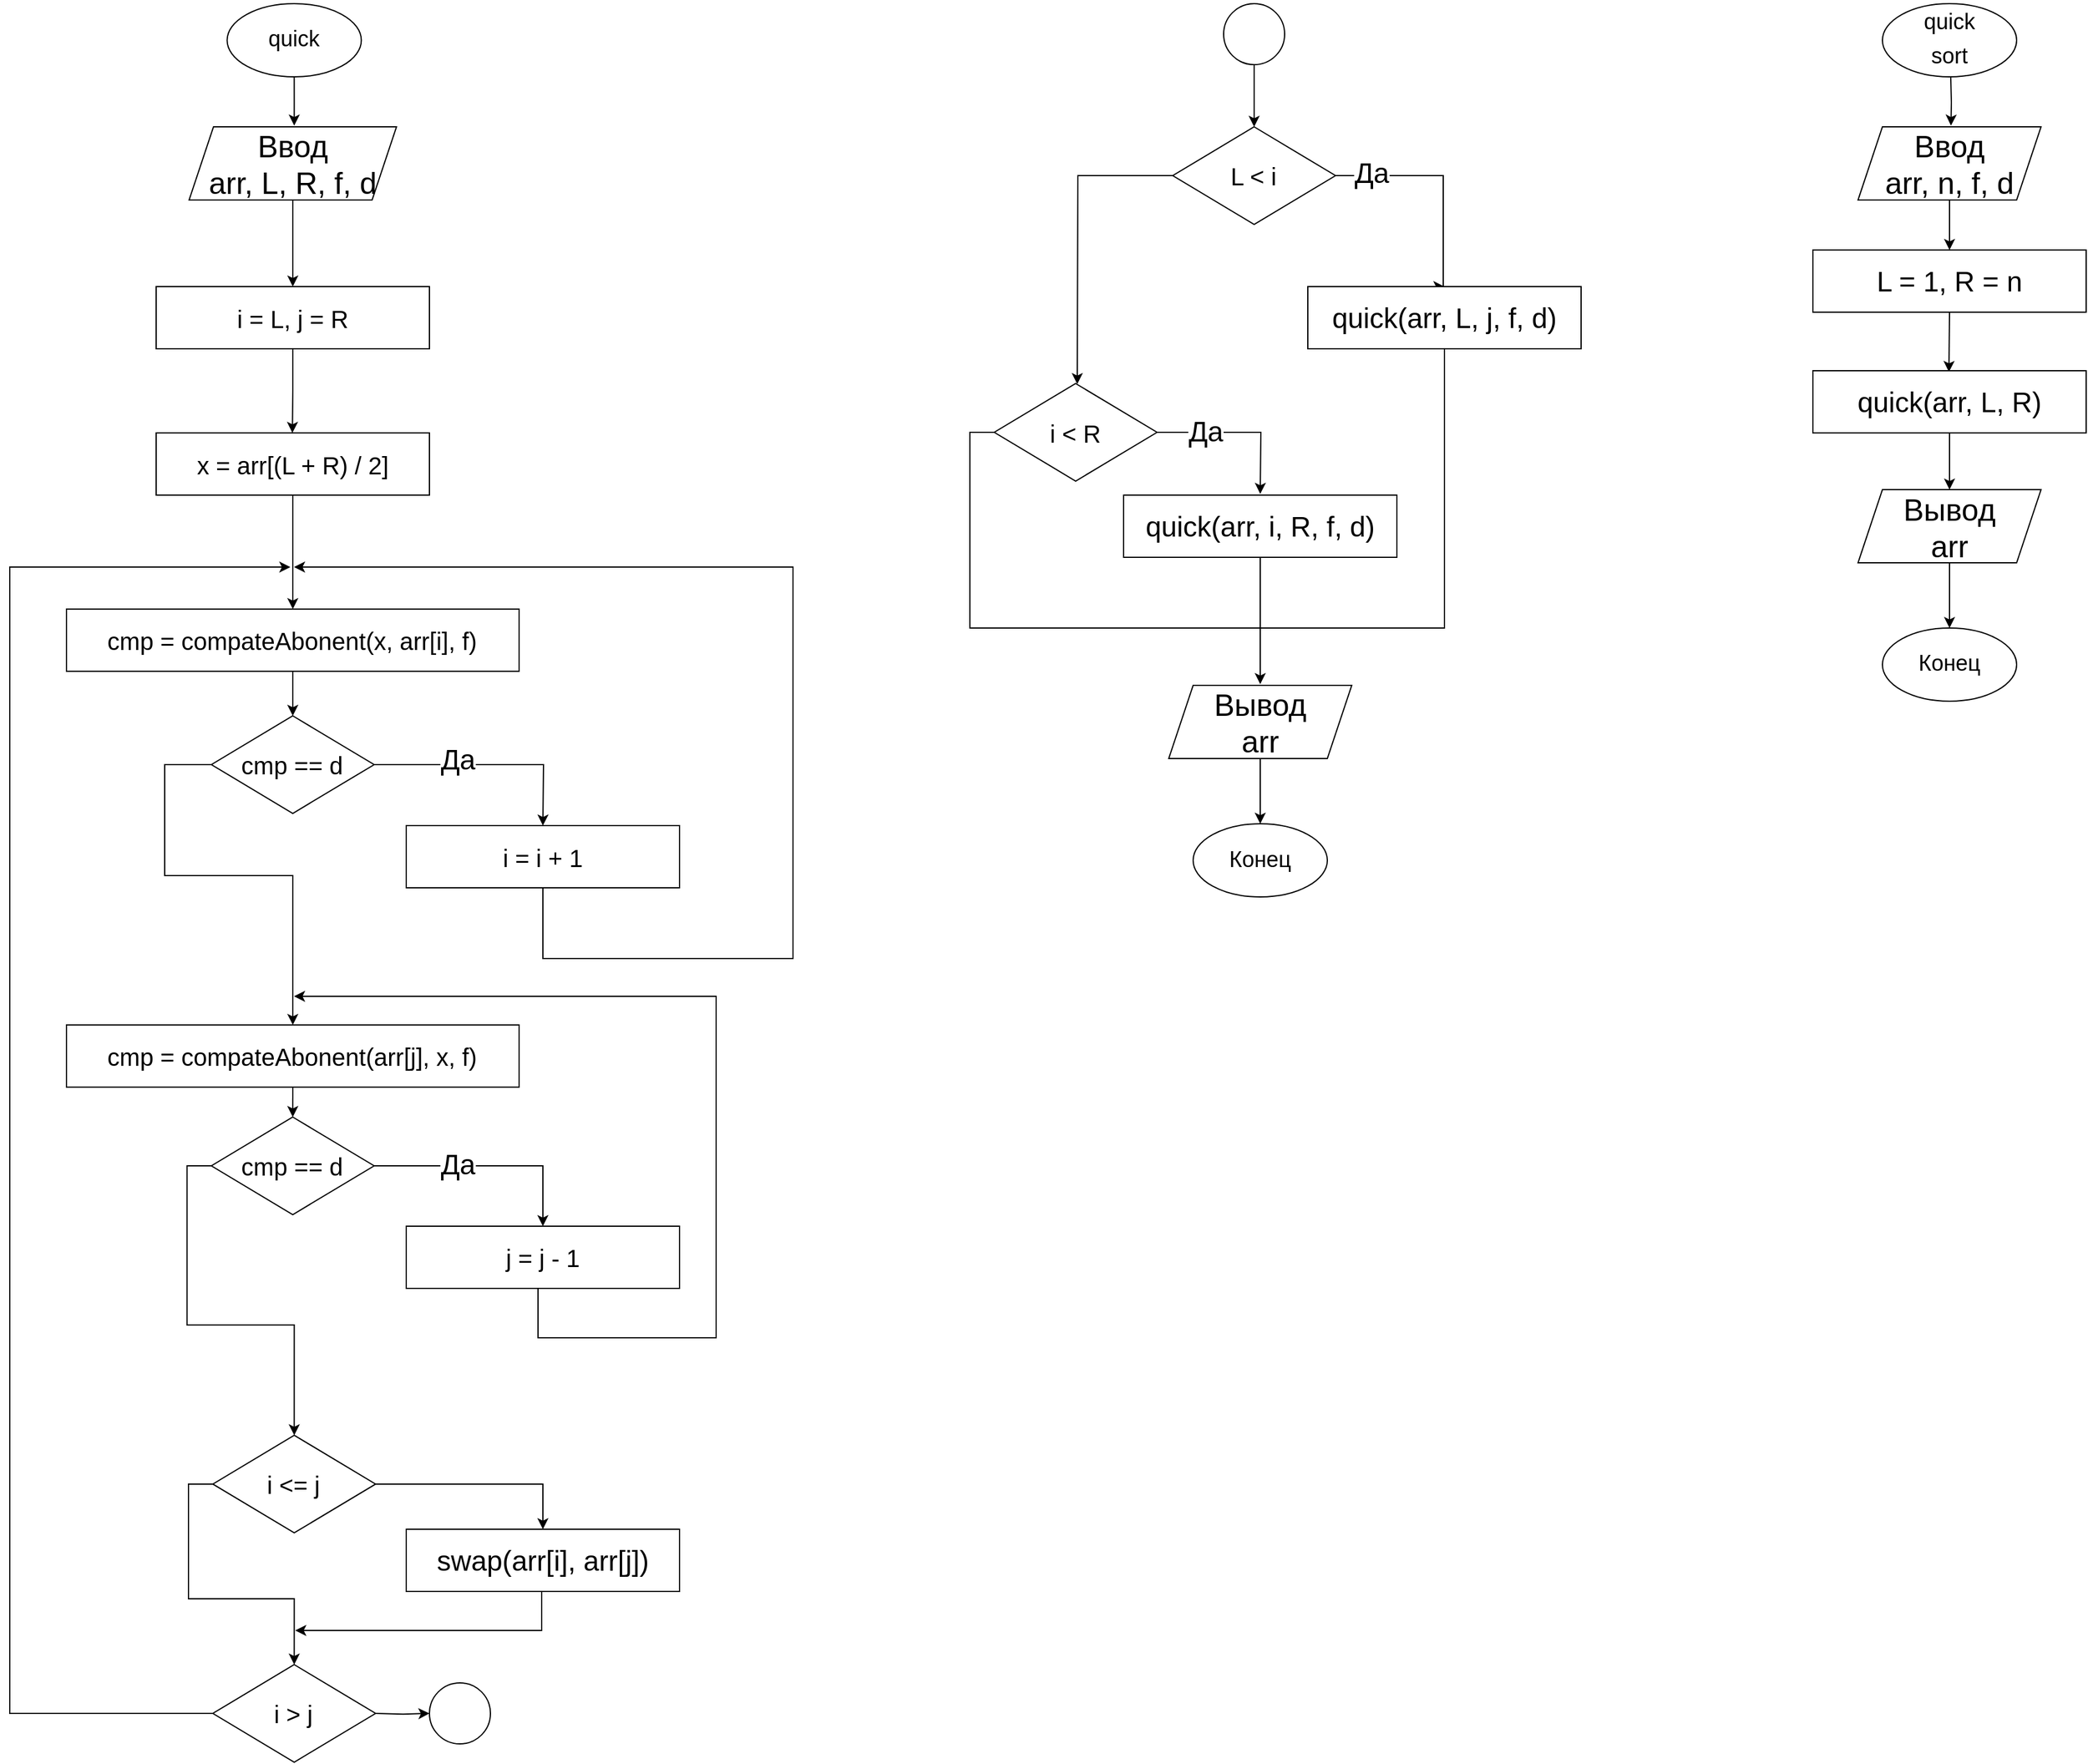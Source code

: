 <mxfile version="22.1.5" type="github">
  <diagram name="Страница — 1" id="X_rwKbWugENcgHZTEO5S">
    <mxGraphModel dx="42" dy="2622" grid="1" gridSize="10" guides="1" tooltips="1" connect="1" arrows="1" fold="1" page="1" pageScale="1" pageWidth="827" pageHeight="1169" math="0" shadow="0">
      <root>
        <mxCell id="0" />
        <mxCell id="1" parent="0" />
        <mxCell id="qOPyBxMy7SwVEEUV9Sr_-1" value="" style="edgeStyle=orthogonalEdgeStyle;rounded=0;orthogonalLoop=1;jettySize=auto;html=1;" edge="1" parent="1" source="qOPyBxMy7SwVEEUV9Sr_-2">
          <mxGeometry relative="1" as="geometry">
            <mxPoint x="3406.18" y="-382" as="targetPoint" />
          </mxGeometry>
        </mxCell>
        <mxCell id="qOPyBxMy7SwVEEUV9Sr_-2" value="&lt;p style=&quot;line-height: 110%;&quot;&gt;&lt;span style=&quot;font-size: 18px;&quot;&gt;quick&lt;/span&gt;&lt;/p&gt;" style="ellipse;whiteSpace=wrap;html=1;" vertex="1" parent="1">
          <mxGeometry x="3351.18" y="-482" width="110" height="60" as="geometry" />
        </mxCell>
        <mxCell id="qOPyBxMy7SwVEEUV9Sr_-3" style="edgeStyle=orthogonalEdgeStyle;rounded=0;orthogonalLoop=1;jettySize=auto;html=1;" edge="1" parent="1" source="qOPyBxMy7SwVEEUV9Sr_-4">
          <mxGeometry relative="1" as="geometry">
            <mxPoint x="3405" y="-250" as="targetPoint" />
          </mxGeometry>
        </mxCell>
        <mxCell id="qOPyBxMy7SwVEEUV9Sr_-4" value="&lt;span style=&quot;font-size: 25px;&quot;&gt;Ввод &lt;br&gt;arr, L, R, f, d&lt;br&gt;&lt;/span&gt;" style="shape=parallelogram;perimeter=parallelogramPerimeter;whiteSpace=wrap;html=1;fixedSize=1;" vertex="1" parent="1">
          <mxGeometry x="3320" y="-381" width="170" height="60" as="geometry" />
        </mxCell>
        <mxCell id="qOPyBxMy7SwVEEUV9Sr_-5" style="edgeStyle=orthogonalEdgeStyle;rounded=0;orthogonalLoop=1;jettySize=auto;html=1;exitX=0.5;exitY=1;exitDx=0;exitDy=0;" edge="1" parent="1" source="qOPyBxMy7SwVEEUV9Sr_-6">
          <mxGeometry relative="1" as="geometry">
            <mxPoint x="3404.667" y="-130" as="targetPoint" />
          </mxGeometry>
        </mxCell>
        <mxCell id="qOPyBxMy7SwVEEUV9Sr_-6" value="i = L, j = R" style="rounded=0;whiteSpace=wrap;html=1;fontSize=20;" vertex="1" parent="1">
          <mxGeometry x="3293" y="-250.0" width="224" height="51" as="geometry" />
        </mxCell>
        <mxCell id="qOPyBxMy7SwVEEUV9Sr_-7" style="edgeStyle=orthogonalEdgeStyle;rounded=0;orthogonalLoop=1;jettySize=auto;html=1;exitX=0.5;exitY=1;exitDx=0;exitDy=0;entryX=0.5;entryY=0;entryDx=0;entryDy=0;" edge="1" parent="1" source="qOPyBxMy7SwVEEUV9Sr_-8" target="qOPyBxMy7SwVEEUV9Sr_-59">
          <mxGeometry relative="1" as="geometry">
            <mxPoint x="3404.667" y="-40" as="targetPoint" />
          </mxGeometry>
        </mxCell>
        <mxCell id="qOPyBxMy7SwVEEUV9Sr_-8" value="x = arr[(L + R) / 2]" style="rounded=0;whiteSpace=wrap;html=1;fontSize=20;" vertex="1" parent="1">
          <mxGeometry x="3293" y="-130.0" width="224" height="51" as="geometry" />
        </mxCell>
        <mxCell id="qOPyBxMy7SwVEEUV9Sr_-9" style="edgeStyle=orthogonalEdgeStyle;rounded=0;orthogonalLoop=1;jettySize=auto;html=1;exitX=1;exitY=0.5;exitDx=0;exitDy=0;" edge="1" parent="1" source="qOPyBxMy7SwVEEUV9Sr_-11">
          <mxGeometry relative="1" as="geometry">
            <mxPoint x="3610" y="192" as="targetPoint" />
          </mxGeometry>
        </mxCell>
        <mxCell id="qOPyBxMy7SwVEEUV9Sr_-10" style="edgeStyle=orthogonalEdgeStyle;rounded=0;orthogonalLoop=1;jettySize=auto;html=1;exitX=0;exitY=0.5;exitDx=0;exitDy=0;entryX=0.5;entryY=0;entryDx=0;entryDy=0;" edge="1" parent="1" source="qOPyBxMy7SwVEEUV9Sr_-11" target="qOPyBxMy7SwVEEUV9Sr_-61">
          <mxGeometry relative="1" as="geometry">
            <mxPoint x="3260" y="242" as="targetPoint" />
            <Array as="points">
              <mxPoint x="3300" y="142" />
              <mxPoint x="3300" y="233" />
              <mxPoint x="3405" y="233" />
            </Array>
          </mxGeometry>
        </mxCell>
        <mxCell id="qOPyBxMy7SwVEEUV9Sr_-11" value="&lt;span style=&quot;font-size: 20px;&quot;&gt;cmp == d&lt;/span&gt;" style="rhombus;whiteSpace=wrap;html=1;" vertex="1" parent="1">
          <mxGeometry x="3338.29" y="102" width="133.41" height="80" as="geometry" />
        </mxCell>
        <mxCell id="qOPyBxMy7SwVEEUV9Sr_-12" style="edgeStyle=orthogonalEdgeStyle;rounded=0;orthogonalLoop=1;jettySize=auto;html=1;exitX=0.5;exitY=1;exitDx=0;exitDy=0;" edge="1" parent="1" source="qOPyBxMy7SwVEEUV9Sr_-13">
          <mxGeometry relative="1" as="geometry">
            <mxPoint x="3406" y="-20" as="targetPoint" />
            <mxPoint x="3605.0" y="242" as="sourcePoint" />
            <Array as="points">
              <mxPoint x="3610" y="301" />
              <mxPoint x="3815" y="301" />
              <mxPoint x="3815" y="-20" />
              <mxPoint x="3406" y="-20" />
            </Array>
          </mxGeometry>
        </mxCell>
        <mxCell id="qOPyBxMy7SwVEEUV9Sr_-13" value="i = i + 1" style="rounded=0;whiteSpace=wrap;html=1;fontSize=20;" vertex="1" parent="1">
          <mxGeometry x="3498" y="192.0" width="224" height="51" as="geometry" />
        </mxCell>
        <mxCell id="qOPyBxMy7SwVEEUV9Sr_-14" value="&lt;font style=&quot;font-size: 23px;&quot;&gt;Да&lt;/font&gt;" style="edgeLabel;html=1;align=center;verticalAlign=middle;resizable=0;points=[];" vertex="1" connectable="0" parent="1">
          <mxGeometry x="3540.001" y="138.0" as="geometry" />
        </mxCell>
        <mxCell id="qOPyBxMy7SwVEEUV9Sr_-15" style="edgeStyle=orthogonalEdgeStyle;rounded=0;orthogonalLoop=1;jettySize=auto;html=1;exitX=1;exitY=0.5;exitDx=0;exitDy=0;entryX=0.5;entryY=0;entryDx=0;entryDy=0;" edge="1" parent="1" source="qOPyBxMy7SwVEEUV9Sr_-17" target="qOPyBxMy7SwVEEUV9Sr_-19">
          <mxGeometry relative="1" as="geometry">
            <mxPoint x="3580" y="530.0" as="targetPoint" />
          </mxGeometry>
        </mxCell>
        <mxCell id="qOPyBxMy7SwVEEUV9Sr_-16" style="edgeStyle=orthogonalEdgeStyle;rounded=0;orthogonalLoop=1;jettySize=auto;html=1;exitX=0;exitY=0.5;exitDx=0;exitDy=0;entryX=0.5;entryY=0;entryDx=0;entryDy=0;" edge="1" parent="1" source="qOPyBxMy7SwVEEUV9Sr_-17" target="qOPyBxMy7SwVEEUV9Sr_-23">
          <mxGeometry relative="1" as="geometry">
            <mxPoint x="3400" y="690" as="targetPoint" />
          </mxGeometry>
        </mxCell>
        <mxCell id="qOPyBxMy7SwVEEUV9Sr_-17" value="&lt;span style=&quot;font-size: 20px;&quot;&gt;cmp == d&lt;/span&gt;" style="rhombus;whiteSpace=wrap;html=1;" vertex="1" parent="1">
          <mxGeometry x="3338.28" y="431" width="133.41" height="80" as="geometry" />
        </mxCell>
        <mxCell id="qOPyBxMy7SwVEEUV9Sr_-18" style="edgeStyle=orthogonalEdgeStyle;rounded=0;orthogonalLoop=1;jettySize=auto;html=1;exitX=0.5;exitY=1;exitDx=0;exitDy=0;" edge="1" parent="1">
          <mxGeometry relative="1" as="geometry">
            <mxPoint x="3406" y="332" as="targetPoint" />
            <mxPoint x="3606" y="563.5" as="sourcePoint" />
            <Array as="points">
              <mxPoint x="3606" y="612" />
              <mxPoint x="3752" y="612" />
              <mxPoint x="3752" y="332" />
            </Array>
          </mxGeometry>
        </mxCell>
        <mxCell id="qOPyBxMy7SwVEEUV9Sr_-19" value="j = j - 1" style="rounded=0;whiteSpace=wrap;html=1;fontSize=20;" vertex="1" parent="1">
          <mxGeometry x="3498" y="520.5" width="224" height="51" as="geometry" />
        </mxCell>
        <mxCell id="qOPyBxMy7SwVEEUV9Sr_-20" value="&lt;font style=&quot;font-size: 23px;&quot;&gt;Да&lt;/font&gt;" style="edgeLabel;html=1;align=center;verticalAlign=middle;resizable=0;points=[];" vertex="1" connectable="0" parent="1">
          <mxGeometry x="3540.001" y="470.0" as="geometry" />
        </mxCell>
        <mxCell id="qOPyBxMy7SwVEEUV9Sr_-21" style="edgeStyle=orthogonalEdgeStyle;rounded=0;orthogonalLoop=1;jettySize=auto;html=1;exitX=0;exitY=0.5;exitDx=0;exitDy=0;entryX=0.5;entryY=0;entryDx=0;entryDy=0;" edge="1" parent="1" source="qOPyBxMy7SwVEEUV9Sr_-23" target="qOPyBxMy7SwVEEUV9Sr_-25">
          <mxGeometry relative="1" as="geometry">
            <mxPoint x="3410" y="880" as="targetPoint" />
          </mxGeometry>
        </mxCell>
        <mxCell id="qOPyBxMy7SwVEEUV9Sr_-22" style="edgeStyle=orthogonalEdgeStyle;rounded=0;orthogonalLoop=1;jettySize=auto;html=1;exitX=1;exitY=0.5;exitDx=0;exitDy=0;entryX=0.5;entryY=0;entryDx=0;entryDy=0;" edge="1" parent="1" source="qOPyBxMy7SwVEEUV9Sr_-23" target="qOPyBxMy7SwVEEUV9Sr_-57">
          <mxGeometry relative="1" as="geometry">
            <mxPoint x="3560" y="760" as="targetPoint" />
          </mxGeometry>
        </mxCell>
        <mxCell id="qOPyBxMy7SwVEEUV9Sr_-23" value="&lt;span style=&quot;font-size: 20px;&quot;&gt;i &amp;lt;= j&lt;/span&gt;" style="rhombus;whiteSpace=wrap;html=1;" vertex="1" parent="1">
          <mxGeometry x="3339.47" y="691.95" width="133.41" height="80" as="geometry" />
        </mxCell>
        <mxCell id="qOPyBxMy7SwVEEUV9Sr_-24" style="edgeStyle=orthogonalEdgeStyle;rounded=0;orthogonalLoop=1;jettySize=auto;html=1;exitX=0;exitY=0.5;exitDx=0;exitDy=0;" edge="1" parent="1" source="qOPyBxMy7SwVEEUV9Sr_-25">
          <mxGeometry relative="1" as="geometry">
            <mxPoint x="3403" y="-20" as="targetPoint" />
            <mxPoint x="3342.47" y="841" as="sourcePoint" />
            <Array as="points">
              <mxPoint x="3173" y="920" />
              <mxPoint x="3173" y="-20" />
            </Array>
          </mxGeometry>
        </mxCell>
        <mxCell id="qOPyBxMy7SwVEEUV9Sr_-25" value="&lt;span style=&quot;font-size: 20px;&quot;&gt;i &amp;gt; j&lt;/span&gt;" style="rhombus;whiteSpace=wrap;html=1;" vertex="1" parent="1">
          <mxGeometry x="3339.47" y="880" width="133.41" height="80" as="geometry" />
        </mxCell>
        <mxCell id="qOPyBxMy7SwVEEUV9Sr_-26" style="edgeStyle=orthogonalEdgeStyle;rounded=0;orthogonalLoop=1;jettySize=auto;html=1;exitX=1;exitY=0.5;exitDx=0;exitDy=0;entryX=0;entryY=0.5;entryDx=0;entryDy=0;" edge="1" parent="1" target="qOPyBxMy7SwVEEUV9Sr_-27">
          <mxGeometry relative="1" as="geometry">
            <mxPoint x="3473" y="920.05" as="sourcePoint" />
          </mxGeometry>
        </mxCell>
        <mxCell id="qOPyBxMy7SwVEEUV9Sr_-27" value="" style="ellipse;whiteSpace=wrap;html=1;aspect=fixed;" vertex="1" parent="1">
          <mxGeometry x="3517" y="895" width="50" height="50" as="geometry" />
        </mxCell>
        <mxCell id="qOPyBxMy7SwVEEUV9Sr_-28" style="edgeStyle=orthogonalEdgeStyle;rounded=0;orthogonalLoop=1;jettySize=auto;html=1;exitX=0.5;exitY=1;exitDx=0;exitDy=0;entryX=0.5;entryY=0;entryDx=0;entryDy=0;" edge="1" parent="1" source="qOPyBxMy7SwVEEUV9Sr_-29" target="qOPyBxMy7SwVEEUV9Sr_-32">
          <mxGeometry relative="1" as="geometry">
            <mxPoint x="4192.182" y="-370" as="targetPoint" />
          </mxGeometry>
        </mxCell>
        <mxCell id="qOPyBxMy7SwVEEUV9Sr_-29" value="" style="ellipse;whiteSpace=wrap;html=1;aspect=fixed;" vertex="1" parent="1">
          <mxGeometry x="4168" y="-482.0" width="50" height="50" as="geometry" />
        </mxCell>
        <mxCell id="qOPyBxMy7SwVEEUV9Sr_-30" style="edgeStyle=orthogonalEdgeStyle;rounded=0;orthogonalLoop=1;jettySize=auto;html=1;exitX=0;exitY=0.5;exitDx=0;exitDy=0;" edge="1" parent="1" source="qOPyBxMy7SwVEEUV9Sr_-32">
          <mxGeometry relative="1" as="geometry">
            <mxPoint x="4048" y="-170" as="targetPoint" />
          </mxGeometry>
        </mxCell>
        <mxCell id="qOPyBxMy7SwVEEUV9Sr_-31" style="edgeStyle=orthogonalEdgeStyle;rounded=0;orthogonalLoop=1;jettySize=auto;html=1;exitX=1;exitY=0.5;exitDx=0;exitDy=0;entryX=0.5;entryY=0;entryDx=0;entryDy=0;" edge="1" parent="1" source="qOPyBxMy7SwVEEUV9Sr_-32" target="qOPyBxMy7SwVEEUV9Sr_-37">
          <mxGeometry relative="1" as="geometry">
            <mxPoint x="4308" y="-280" as="targetPoint" />
            <Array as="points">
              <mxPoint x="4348" y="-341" />
              <mxPoint x="4348" y="-250" />
            </Array>
          </mxGeometry>
        </mxCell>
        <mxCell id="qOPyBxMy7SwVEEUV9Sr_-32" value="&lt;span style=&quot;font-size: 20px;&quot;&gt;L &amp;lt; i&lt;/span&gt;" style="rhombus;whiteSpace=wrap;html=1;" vertex="1" parent="1">
          <mxGeometry x="4126.3" y="-381" width="133.41" height="80" as="geometry" />
        </mxCell>
        <mxCell id="qOPyBxMy7SwVEEUV9Sr_-33" style="edgeStyle=orthogonalEdgeStyle;rounded=0;orthogonalLoop=1;jettySize=auto;html=1;exitX=1;exitY=0.5;exitDx=0;exitDy=0;" edge="1" parent="1" source="qOPyBxMy7SwVEEUV9Sr_-35">
          <mxGeometry relative="1" as="geometry">
            <mxPoint x="4198" y="-80" as="targetPoint" />
          </mxGeometry>
        </mxCell>
        <mxCell id="qOPyBxMy7SwVEEUV9Sr_-34" style="edgeStyle=orthogonalEdgeStyle;rounded=0;orthogonalLoop=1;jettySize=auto;html=1;exitX=0;exitY=0.5;exitDx=0;exitDy=0;endArrow=none;endFill=0;" edge="1" parent="1" source="qOPyBxMy7SwVEEUV9Sr_-35">
          <mxGeometry relative="1" as="geometry">
            <mxPoint x="4198" y="70" as="targetPoint" />
            <Array as="points">
              <mxPoint x="3960" y="-130" />
              <mxPoint x="3960" y="30" />
              <mxPoint x="4198" y="30" />
            </Array>
          </mxGeometry>
        </mxCell>
        <mxCell id="qOPyBxMy7SwVEEUV9Sr_-35" value="&lt;span style=&quot;font-size: 20px;&quot;&gt;i &amp;lt; R&lt;/span&gt;" style="rhombus;whiteSpace=wrap;html=1;" vertex="1" parent="1">
          <mxGeometry x="3980" y="-170.5" width="133.41" height="80" as="geometry" />
        </mxCell>
        <mxCell id="qOPyBxMy7SwVEEUV9Sr_-36" style="edgeStyle=orthogonalEdgeStyle;rounded=0;orthogonalLoop=1;jettySize=auto;html=1;exitX=0.5;exitY=1;exitDx=0;exitDy=0;entryX=0.5;entryY=0;entryDx=0;entryDy=0;" edge="1" parent="1" source="qOPyBxMy7SwVEEUV9Sr_-37">
          <mxGeometry relative="1" as="geometry">
            <mxPoint x="4198" y="76" as="targetPoint" />
            <Array as="points">
              <mxPoint x="4349" y="30" />
              <mxPoint x="4198" y="30" />
            </Array>
          </mxGeometry>
        </mxCell>
        <mxCell id="qOPyBxMy7SwVEEUV9Sr_-37" value="&lt;span style=&quot;font-size: 23px;&quot;&gt;quick(arr, L, j, f, d)&lt;/span&gt;" style="rounded=0;whiteSpace=wrap;html=1;fontSize=20;" vertex="1" parent="1">
          <mxGeometry x="4237" y="-250.0" width="224" height="51" as="geometry" />
        </mxCell>
        <mxCell id="qOPyBxMy7SwVEEUV9Sr_-38" style="edgeStyle=orthogonalEdgeStyle;rounded=0;orthogonalLoop=1;jettySize=auto;html=1;exitX=0.5;exitY=1;exitDx=0;exitDy=0;endArrow=none;endFill=0;" edge="1" parent="1" source="qOPyBxMy7SwVEEUV9Sr_-39">
          <mxGeometry relative="1" as="geometry">
            <mxPoint x="4198" y="70" as="targetPoint" />
          </mxGeometry>
        </mxCell>
        <mxCell id="qOPyBxMy7SwVEEUV9Sr_-39" value="&lt;span style=&quot;font-size: 23px;&quot;&gt;quick(arr, i, R, f, d)&lt;/span&gt;" style="rounded=0;whiteSpace=wrap;html=1;fontSize=20;" vertex="1" parent="1">
          <mxGeometry x="4086" y="-79.0" width="224" height="51" as="geometry" />
        </mxCell>
        <mxCell id="qOPyBxMy7SwVEEUV9Sr_-40" value="&lt;font style=&quot;font-size: 23px;&quot;&gt;Да&lt;/font&gt;" style="edgeLabel;html=1;align=center;verticalAlign=middle;resizable=0;points=[];" vertex="1" connectable="0" parent="1">
          <mxGeometry x="4289.001" y="-343.5" as="geometry" />
        </mxCell>
        <mxCell id="qOPyBxMy7SwVEEUV9Sr_-41" value="&lt;font style=&quot;font-size: 23px;&quot;&gt;Да&lt;/font&gt;" style="edgeLabel;html=1;align=center;verticalAlign=middle;resizable=0;points=[];" vertex="1" connectable="0" parent="1">
          <mxGeometry x="4153.001" y="-131.0" as="geometry" />
        </mxCell>
        <mxCell id="qOPyBxMy7SwVEEUV9Sr_-42" value="&lt;p style=&quot;line-height: 110%;&quot;&gt;&lt;span style=&quot;font-size: 18px;&quot;&gt;quick&lt;/span&gt;&lt;/p&gt;&lt;p style=&quot;line-height: 110%;&quot;&gt;&lt;span style=&quot;font-size: 18px;&quot;&gt;sort&lt;/span&gt;&lt;/p&gt;" style="ellipse;whiteSpace=wrap;html=1;" vertex="1" parent="1">
          <mxGeometry x="4708" y="-482" width="110" height="60" as="geometry" />
        </mxCell>
        <mxCell id="qOPyBxMy7SwVEEUV9Sr_-43" value="" style="edgeStyle=orthogonalEdgeStyle;rounded=0;orthogonalLoop=1;jettySize=auto;html=1;" edge="1" parent="1">
          <mxGeometry relative="1" as="geometry">
            <mxPoint x="4764.18" y="-382" as="targetPoint" />
            <mxPoint x="4764" y="-422" as="sourcePoint" />
          </mxGeometry>
        </mxCell>
        <mxCell id="qOPyBxMy7SwVEEUV9Sr_-44" style="edgeStyle=orthogonalEdgeStyle;rounded=0;orthogonalLoop=1;jettySize=auto;html=1;exitX=0.5;exitY=1;exitDx=0;exitDy=0;entryX=0.5;entryY=0;entryDx=0;entryDy=0;" edge="1" parent="1" source="qOPyBxMy7SwVEEUV9Sr_-45">
          <mxGeometry relative="1" as="geometry">
            <mxPoint x="4763" y="-280" as="targetPoint" />
          </mxGeometry>
        </mxCell>
        <mxCell id="qOPyBxMy7SwVEEUV9Sr_-45" value="&lt;span style=&quot;font-size: 25px;&quot;&gt;Ввод &lt;br&gt;arr, n, f, d&lt;br&gt;&lt;/span&gt;" style="shape=parallelogram;perimeter=parallelogramPerimeter;whiteSpace=wrap;html=1;fixedSize=1;" vertex="1" parent="1">
          <mxGeometry x="4688" y="-381" width="150" height="60" as="geometry" />
        </mxCell>
        <mxCell id="qOPyBxMy7SwVEEUV9Sr_-46" style="edgeStyle=orthogonalEdgeStyle;rounded=0;orthogonalLoop=1;jettySize=auto;html=1;exitX=0.5;exitY=1;exitDx=0;exitDy=0;" edge="1" parent="1" source="qOPyBxMy7SwVEEUV9Sr_-47">
          <mxGeometry relative="1" as="geometry">
            <mxPoint x="4762.5" y="-180" as="targetPoint" />
          </mxGeometry>
        </mxCell>
        <mxCell id="qOPyBxMy7SwVEEUV9Sr_-47" value="&lt;span style=&quot;font-size: 23px;&quot;&gt;L = 1, R = n&lt;/span&gt;" style="rounded=0;whiteSpace=wrap;html=1;fontSize=20;" vertex="1" parent="1">
          <mxGeometry x="4651" y="-280.0" width="224" height="51" as="geometry" />
        </mxCell>
        <mxCell id="qOPyBxMy7SwVEEUV9Sr_-48" style="edgeStyle=orthogonalEdgeStyle;rounded=0;orthogonalLoop=1;jettySize=auto;html=1;exitX=0.5;exitY=1;exitDx=0;exitDy=0;entryX=0.5;entryY=0;entryDx=0;entryDy=0;" edge="1" parent="1" source="qOPyBxMy7SwVEEUV9Sr_-52" target="qOPyBxMy7SwVEEUV9Sr_-51">
          <mxGeometry relative="1" as="geometry">
            <mxPoint x="4763" y="-71" as="sourcePoint" />
          </mxGeometry>
        </mxCell>
        <mxCell id="qOPyBxMy7SwVEEUV9Sr_-49" style="edgeStyle=orthogonalEdgeStyle;rounded=0;orthogonalLoop=1;jettySize=auto;html=1;exitX=0.5;exitY=1;exitDx=0;exitDy=0;entryX=0.5;entryY=0;entryDx=0;entryDy=0;" edge="1" parent="1" source="qOPyBxMy7SwVEEUV9Sr_-50" target="qOPyBxMy7SwVEEUV9Sr_-52">
          <mxGeometry relative="1" as="geometry" />
        </mxCell>
        <mxCell id="qOPyBxMy7SwVEEUV9Sr_-50" value="&lt;span style=&quot;font-size: 23px;&quot;&gt;quick(arr, L, R)&lt;/span&gt;" style="rounded=0;whiteSpace=wrap;html=1;fontSize=20;" vertex="1" parent="1">
          <mxGeometry x="4651" y="-181.0" width="224" height="51" as="geometry" />
        </mxCell>
        <mxCell id="qOPyBxMy7SwVEEUV9Sr_-51" value="&lt;p style=&quot;line-height: 110%;&quot;&gt;&lt;span style=&quot;font-size: 18px;&quot;&gt;Конец&lt;/span&gt;&lt;/p&gt;" style="ellipse;whiteSpace=wrap;html=1;" vertex="1" parent="1">
          <mxGeometry x="4708" y="30" width="110" height="60" as="geometry" />
        </mxCell>
        <mxCell id="qOPyBxMy7SwVEEUV9Sr_-52" value="&lt;span style=&quot;font-size: 25px;&quot;&gt;Вывод&lt;br&gt;arr&lt;br&gt;&lt;/span&gt;" style="shape=parallelogram;perimeter=parallelogramPerimeter;whiteSpace=wrap;html=1;fixedSize=1;" vertex="1" parent="1">
          <mxGeometry x="4688" y="-83.5" width="150" height="60" as="geometry" />
        </mxCell>
        <mxCell id="qOPyBxMy7SwVEEUV9Sr_-53" style="edgeStyle=orthogonalEdgeStyle;rounded=0;orthogonalLoop=1;jettySize=auto;html=1;exitX=0.5;exitY=1;exitDx=0;exitDy=0;entryX=0.5;entryY=0;entryDx=0;entryDy=0;" edge="1" parent="1" source="qOPyBxMy7SwVEEUV9Sr_-55" target="qOPyBxMy7SwVEEUV9Sr_-54">
          <mxGeometry relative="1" as="geometry">
            <mxPoint x="4198" y="89.5" as="sourcePoint" />
          </mxGeometry>
        </mxCell>
        <mxCell id="qOPyBxMy7SwVEEUV9Sr_-54" value="&lt;p style=&quot;line-height: 110%;&quot;&gt;&lt;span style=&quot;font-size: 18px;&quot;&gt;Конец&lt;/span&gt;&lt;/p&gt;" style="ellipse;whiteSpace=wrap;html=1;" vertex="1" parent="1">
          <mxGeometry x="4143" y="190.5" width="110" height="60" as="geometry" />
        </mxCell>
        <mxCell id="qOPyBxMy7SwVEEUV9Sr_-55" value="&lt;span style=&quot;font-size: 25px;&quot;&gt;Вывод&lt;br&gt;arr&lt;br&gt;&lt;/span&gt;" style="shape=parallelogram;perimeter=parallelogramPerimeter;whiteSpace=wrap;html=1;fixedSize=1;" vertex="1" parent="1">
          <mxGeometry x="4123" y="77" width="150" height="60" as="geometry" />
        </mxCell>
        <mxCell id="qOPyBxMy7SwVEEUV9Sr_-56" style="edgeStyle=orthogonalEdgeStyle;rounded=0;orthogonalLoop=1;jettySize=auto;html=1;exitX=0.5;exitY=1;exitDx=0;exitDy=0;" edge="1" parent="1" source="qOPyBxMy7SwVEEUV9Sr_-57">
          <mxGeometry relative="1" as="geometry">
            <mxPoint x="3407" y="852" as="targetPoint" />
            <mxPoint x="3606.0" y="832" as="sourcePoint" />
            <Array as="points">
              <mxPoint x="3609" y="852" />
            </Array>
          </mxGeometry>
        </mxCell>
        <mxCell id="qOPyBxMy7SwVEEUV9Sr_-57" value="&lt;span style=&quot;font-size: 23px;&quot;&gt;swap(arr[i], arr[j])&lt;/span&gt;" style="rounded=0;whiteSpace=wrap;html=1;fontSize=20;" vertex="1" parent="1">
          <mxGeometry x="3498" y="769" width="224" height="51" as="geometry" />
        </mxCell>
        <mxCell id="qOPyBxMy7SwVEEUV9Sr_-58" style="edgeStyle=orthogonalEdgeStyle;rounded=0;orthogonalLoop=1;jettySize=auto;html=1;exitX=0.5;exitY=1;exitDx=0;exitDy=0;entryX=0.5;entryY=0;entryDx=0;entryDy=0;" edge="1" parent="1" source="qOPyBxMy7SwVEEUV9Sr_-59" target="qOPyBxMy7SwVEEUV9Sr_-11">
          <mxGeometry relative="1" as="geometry" />
        </mxCell>
        <mxCell id="qOPyBxMy7SwVEEUV9Sr_-59" value="cmp = compateAbonent(x, arr[i], f)" style="rounded=0;whiteSpace=wrap;html=1;fontSize=20;" vertex="1" parent="1">
          <mxGeometry x="3219.49" y="14.45" width="371" height="51" as="geometry" />
        </mxCell>
        <mxCell id="qOPyBxMy7SwVEEUV9Sr_-60" style="edgeStyle=orthogonalEdgeStyle;rounded=0;orthogonalLoop=1;jettySize=auto;html=1;exitX=0.5;exitY=1;exitDx=0;exitDy=0;entryX=0.5;entryY=0;entryDx=0;entryDy=0;" edge="1" parent="1" source="qOPyBxMy7SwVEEUV9Sr_-61" target="qOPyBxMy7SwVEEUV9Sr_-17">
          <mxGeometry relative="1" as="geometry" />
        </mxCell>
        <mxCell id="qOPyBxMy7SwVEEUV9Sr_-61" value="cmp = compateAbonent(arr[j], x, f)" style="rounded=0;whiteSpace=wrap;html=1;fontSize=20;" vertex="1" parent="1">
          <mxGeometry x="3219.49" y="355.45" width="371" height="51" as="geometry" />
        </mxCell>
      </root>
    </mxGraphModel>
  </diagram>
</mxfile>
